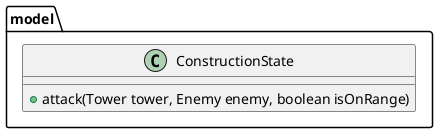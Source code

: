 @startuml
'https://plantuml.com/class-diagram

package model {
    class ConstructionState {
        + attack(Tower tower, Enemy enemy, boolean isOnRange)
    }
}

@enduml